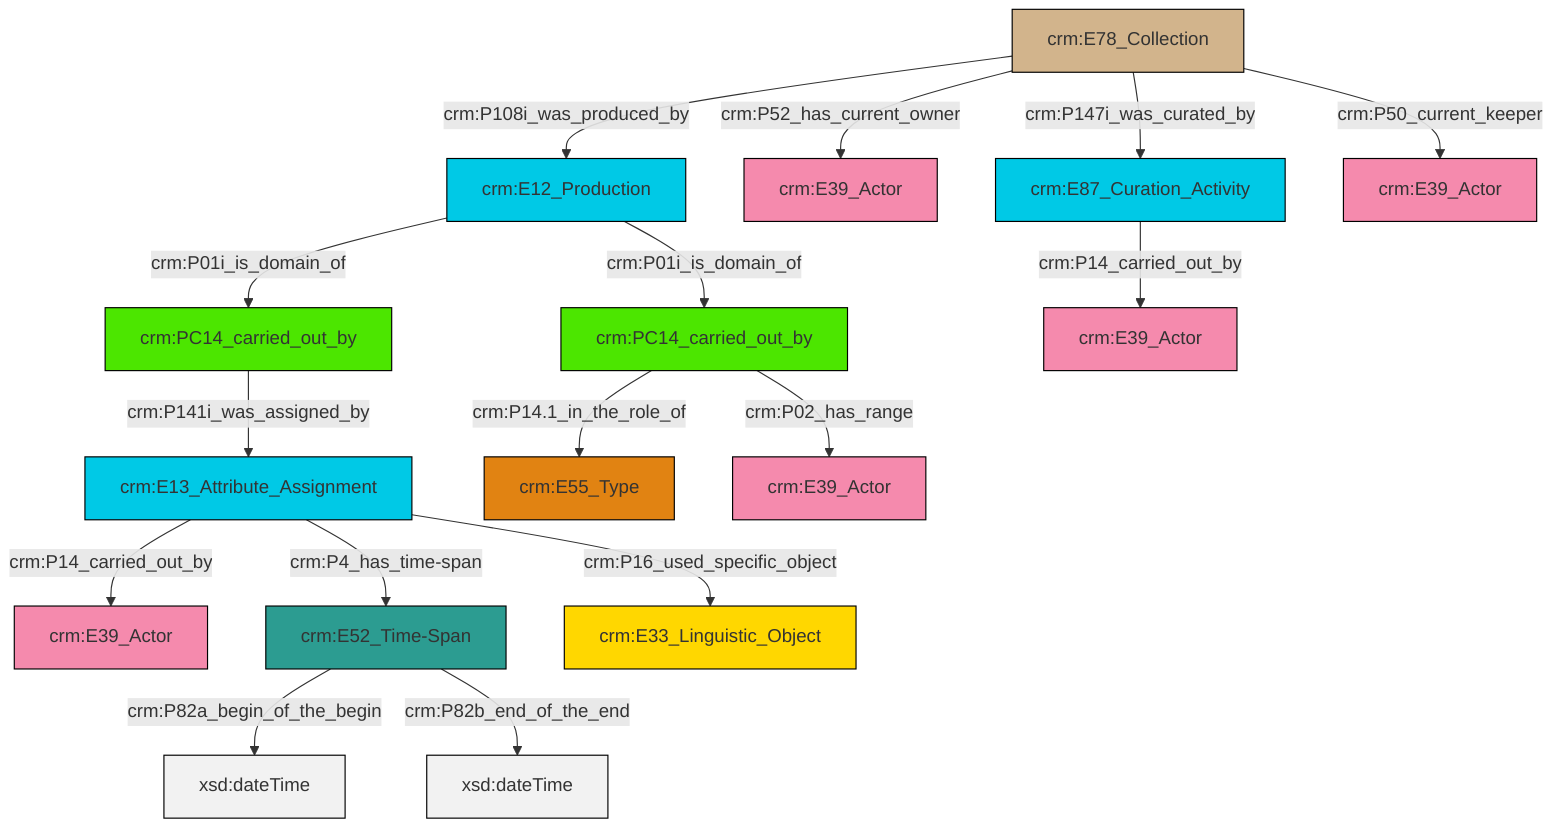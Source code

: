 graph TD
classDef Literal fill:#f2f2f2,stroke:#000000;
classDef CRM_Entity fill:#FFFFFF,stroke:#000000;
classDef Temporal_Entity fill:#00C9E6, stroke:#000000;
classDef Type fill:#E18312, stroke:#000000;
classDef Time-Span fill:#2C9C91, stroke:#000000;
classDef Appellation fill:#FFEB7F, stroke:#000000;
classDef Place fill:#008836, stroke:#000000;
classDef Persistent_Item fill:#B266B2, stroke:#000000;
classDef Conceptual_Object fill:#FFD700, stroke:#000000;
classDef Physical_Thing fill:#D2B48C, stroke:#000000;
classDef Actor fill:#f58aad, stroke:#000000;
classDef PC_Classes fill:#4ce600, stroke:#000000;
classDef Multi fill:#cccccc,stroke:#000000;

0["crm:E78_Collection"]:::Physical_Thing -->|crm:P108i_was_produced_by| 1["crm:E12_Production"]:::Temporal_Entity
0["crm:E78_Collection"]:::Physical_Thing -->|crm:P52_has_current_owner| 2["crm:E39_Actor"]:::Actor
6["crm:PC14_carried_out_by"]:::PC_Classes -->|crm:P14.1_in_the_role_of| 7["crm:E55_Type"]:::Type
8["crm:E13_Attribute_Assignment"]:::Temporal_Entity -->|crm:P14_carried_out_by| 9["crm:E39_Actor"]:::Actor
11["crm:E52_Time-Span"]:::Time-Span -->|crm:P82a_begin_of_the_begin| 12[xsd:dateTime]:::Literal
11["crm:E52_Time-Span"]:::Time-Span -->|crm:P82b_end_of_the_end| 13[xsd:dateTime]:::Literal
0["crm:E78_Collection"]:::Physical_Thing -->|crm:P147i_was_curated_by| 4["crm:E87_Curation_Activity"]:::Temporal_Entity
17["crm:PC14_carried_out_by"]:::PC_Classes -->|crm:P141i_was_assigned_by| 8["crm:E13_Attribute_Assignment"]:::Temporal_Entity
8["crm:E13_Attribute_Assignment"]:::Temporal_Entity -->|crm:P4_has_time-span| 11["crm:E52_Time-Span"]:::Time-Span
1["crm:E12_Production"]:::Temporal_Entity -->|crm:P01i_is_domain_of| 17["crm:PC14_carried_out_by"]:::PC_Classes
8["crm:E13_Attribute_Assignment"]:::Temporal_Entity -->|crm:P16_used_specific_object| 21["crm:E33_Linguistic_Object"]:::Conceptual_Object
0["crm:E78_Collection"]:::Physical_Thing -->|crm:P50_current_keeper| 19["crm:E39_Actor"]:::Actor
6["crm:PC14_carried_out_by"]:::PC_Classes -->|crm:P02_has_range| 26["crm:E39_Actor"]:::Actor
1["crm:E12_Production"]:::Temporal_Entity -->|crm:P01i_is_domain_of| 6["crm:PC14_carried_out_by"]:::PC_Classes
4["crm:E87_Curation_Activity"]:::Temporal_Entity -->|crm:P14_carried_out_by| 28["crm:E39_Actor"]:::Actor